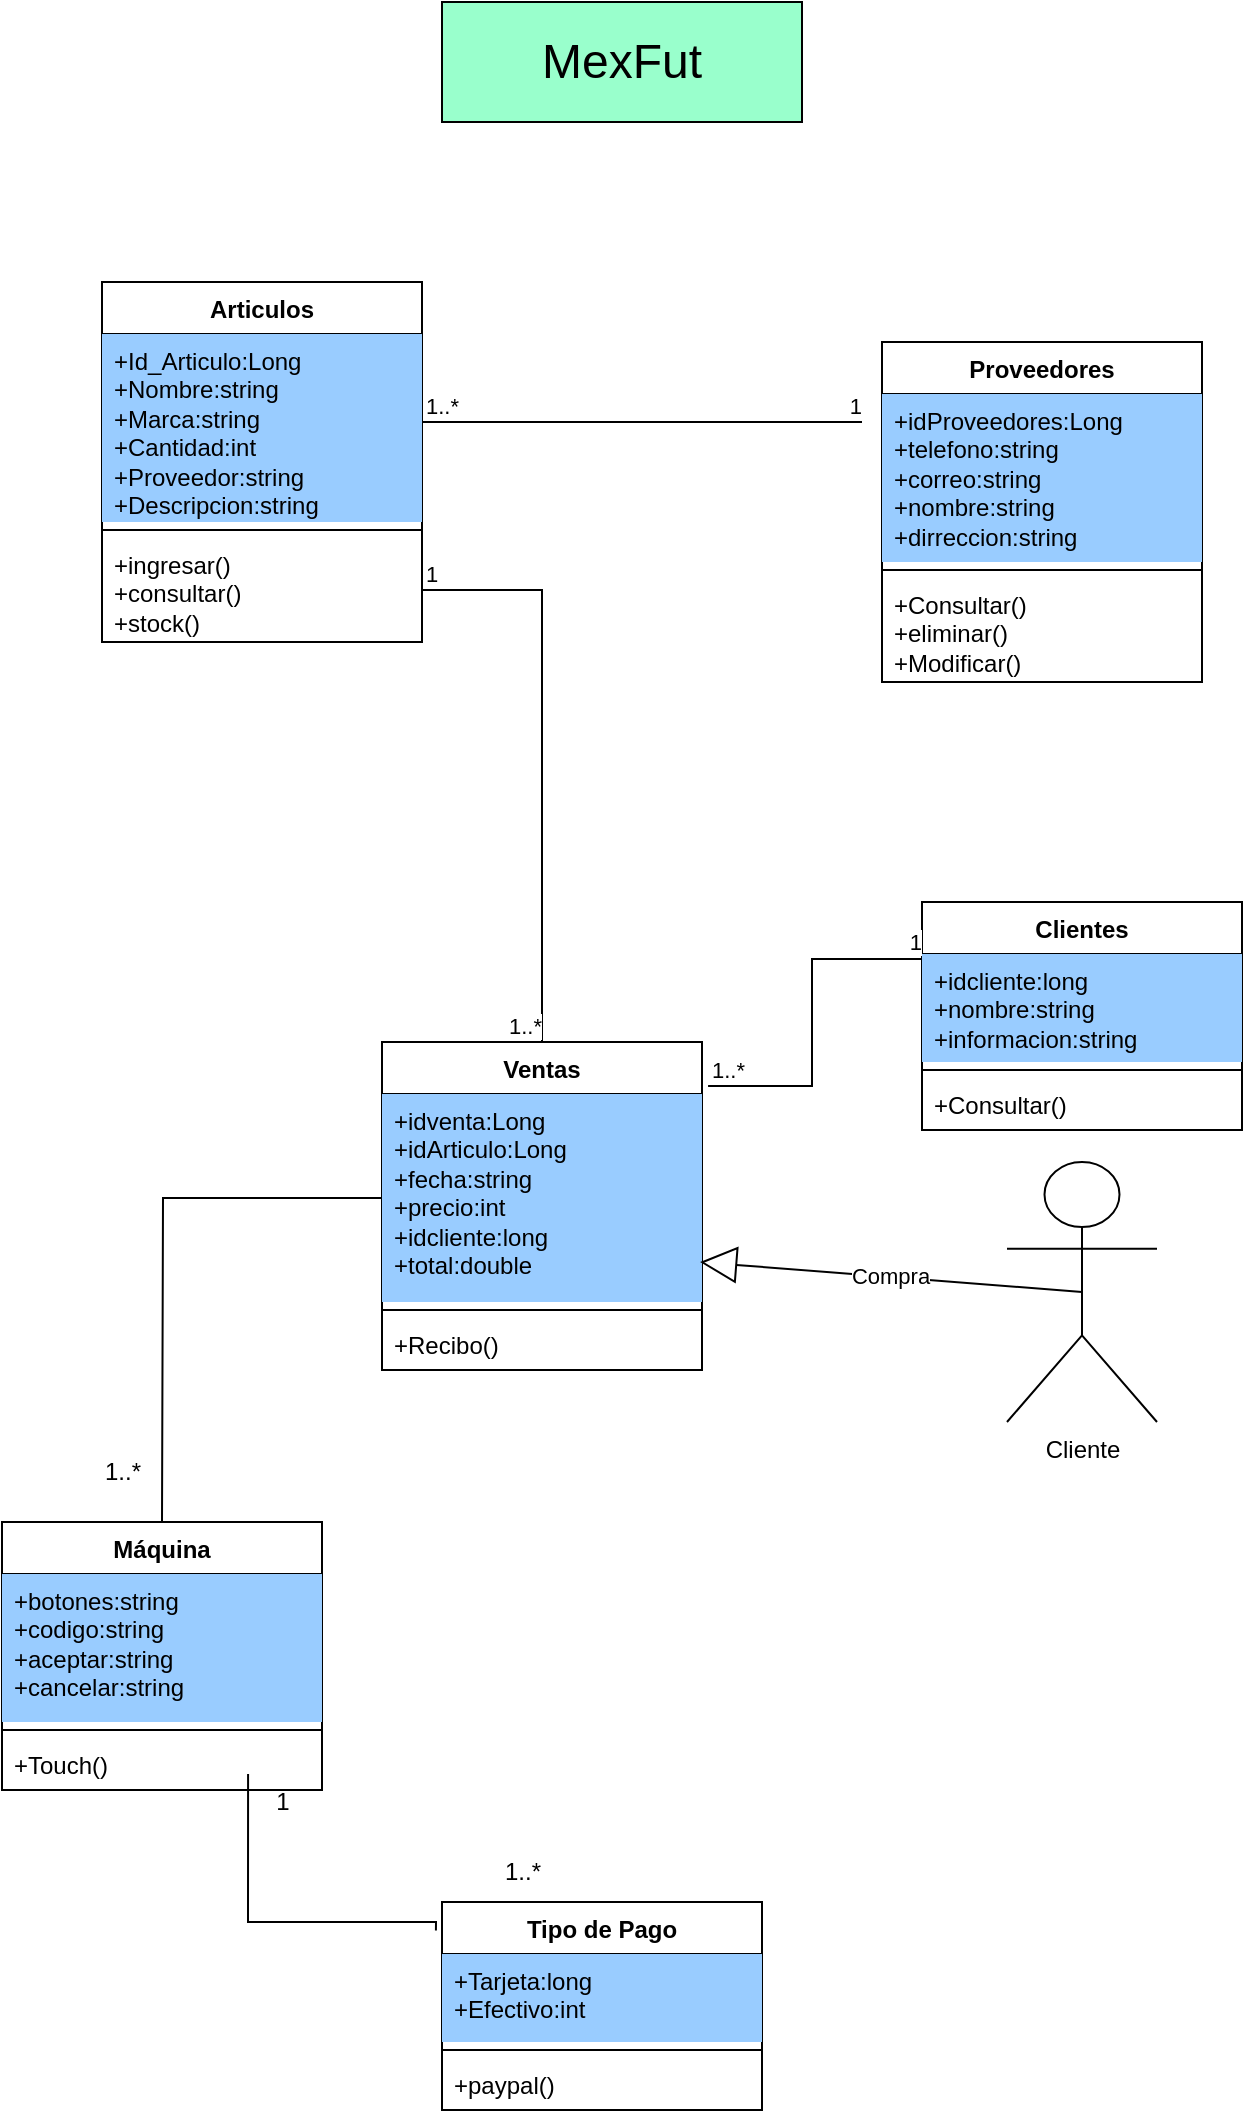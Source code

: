 <mxfile version="21.0.6" type="github"><diagram name="Página-1" id="JKRoU0Jq6BWxhCoTfkTU"><mxGraphModel dx="1674" dy="796" grid="1" gridSize="10" guides="1" tooltips="1" connect="1" arrows="1" fold="1" page="1" pageScale="1" pageWidth="827" pageHeight="1169" math="0" shadow="0"><root><mxCell id="0"/><mxCell id="1" parent="0"/><mxCell id="7jdfbUcg5T-vVeWTYSLP-1" value="Articulos" style="swimlane;fontStyle=1;align=center;verticalAlign=top;childLayout=stackLayout;horizontal=1;startSize=26;horizontalStack=0;resizeParent=1;resizeParentMax=0;resizeLast=0;collapsible=1;marginBottom=0;whiteSpace=wrap;html=1;" parent="1" vertex="1"><mxGeometry x="210" y="250" width="160" height="180" as="geometry"/></mxCell><mxCell id="7jdfbUcg5T-vVeWTYSLP-5" value="" style="endArrow=none;html=1;edgeStyle=orthogonalEdgeStyle;rounded=0;" parent="7jdfbUcg5T-vVeWTYSLP-1" edge="1"><mxGeometry relative="1" as="geometry"><mxPoint x="160" y="70" as="sourcePoint"/><mxPoint x="380" y="70" as="targetPoint"/></mxGeometry></mxCell><mxCell id="7jdfbUcg5T-vVeWTYSLP-6" value="1..*" style="edgeLabel;resizable=0;html=1;align=left;verticalAlign=bottom;" parent="7jdfbUcg5T-vVeWTYSLP-5" connectable="0" vertex="1"><mxGeometry x="-1" relative="1" as="geometry"/></mxCell><mxCell id="7jdfbUcg5T-vVeWTYSLP-7" value="1" style="edgeLabel;resizable=0;html=1;align=right;verticalAlign=bottom;" parent="7jdfbUcg5T-vVeWTYSLP-5" connectable="0" vertex="1"><mxGeometry x="1" relative="1" as="geometry"/></mxCell><mxCell id="7jdfbUcg5T-vVeWTYSLP-2" value="+Id_Articulo:Long&lt;br&gt;+Nombre:string&lt;br&gt;+Marca:string&lt;br&gt;+Cantidad:int&lt;br&gt;+Proveedor:string&lt;br&gt;+Descripcion:string" style="text;strokeColor=none;fillColor=#99CCFF;align=left;verticalAlign=top;spacingLeft=4;spacingRight=4;overflow=hidden;rotatable=0;points=[[0,0.5],[1,0.5]];portConstraint=eastwest;whiteSpace=wrap;html=1;" parent="7jdfbUcg5T-vVeWTYSLP-1" vertex="1"><mxGeometry y="26" width="160" height="94" as="geometry"/></mxCell><mxCell id="7jdfbUcg5T-vVeWTYSLP-3" value="" style="line;strokeWidth=1;fillColor=none;align=left;verticalAlign=middle;spacingTop=-1;spacingLeft=3;spacingRight=3;rotatable=0;labelPosition=right;points=[];portConstraint=eastwest;strokeColor=inherit;" parent="7jdfbUcg5T-vVeWTYSLP-1" vertex="1"><mxGeometry y="120" width="160" height="8" as="geometry"/></mxCell><mxCell id="7jdfbUcg5T-vVeWTYSLP-4" value="+ingresar()&lt;br&gt;+consultar()&lt;br&gt;+stock()" style="text;strokeColor=none;fillColor=none;align=left;verticalAlign=top;spacingLeft=4;spacingRight=4;overflow=hidden;rotatable=0;points=[[0,0.5],[1,0.5]];portConstraint=eastwest;whiteSpace=wrap;html=1;" parent="7jdfbUcg5T-vVeWTYSLP-1" vertex="1"><mxGeometry y="128" width="160" height="52" as="geometry"/></mxCell><mxCell id="7jdfbUcg5T-vVeWTYSLP-8" value="Proveedores" style="swimlane;fontStyle=1;align=center;verticalAlign=top;childLayout=stackLayout;horizontal=1;startSize=26;horizontalStack=0;resizeParent=1;resizeParentMax=0;resizeLast=0;collapsible=1;marginBottom=0;whiteSpace=wrap;html=1;" parent="1" vertex="1"><mxGeometry x="600" y="280" width="160" height="170" as="geometry"/></mxCell><mxCell id="7jdfbUcg5T-vVeWTYSLP-9" value="+idProveedores:Long&lt;br&gt;+telefono:string&lt;br&gt;+correo:string&lt;br&gt;+nombre:string&lt;br&gt;+dirreccion:string" style="text;strokeColor=none;fillColor=#99CCFF;align=left;verticalAlign=top;spacingLeft=4;spacingRight=4;overflow=hidden;rotatable=0;points=[[0,0.5],[1,0.5]];portConstraint=eastwest;whiteSpace=wrap;html=1;" parent="7jdfbUcg5T-vVeWTYSLP-8" vertex="1"><mxGeometry y="26" width="160" height="84" as="geometry"/></mxCell><mxCell id="7jdfbUcg5T-vVeWTYSLP-10" value="" style="line;strokeWidth=1;fillColor=none;align=left;verticalAlign=middle;spacingTop=-1;spacingLeft=3;spacingRight=3;rotatable=0;labelPosition=right;points=[];portConstraint=eastwest;strokeColor=inherit;" parent="7jdfbUcg5T-vVeWTYSLP-8" vertex="1"><mxGeometry y="110" width="160" height="8" as="geometry"/></mxCell><mxCell id="7jdfbUcg5T-vVeWTYSLP-11" value="+Consultar()&lt;br&gt;+eliminar()&lt;br&gt;+Modificar()" style="text;strokeColor=none;fillColor=none;align=left;verticalAlign=top;spacingLeft=4;spacingRight=4;overflow=hidden;rotatable=0;points=[[0,0.5],[1,0.5]];portConstraint=eastwest;whiteSpace=wrap;html=1;" parent="7jdfbUcg5T-vVeWTYSLP-8" vertex="1"><mxGeometry y="118" width="160" height="52" as="geometry"/></mxCell><mxCell id="7jdfbUcg5T-vVeWTYSLP-12" value="" style="endArrow=none;html=1;edgeStyle=orthogonalEdgeStyle;rounded=0;entryX=0.5;entryY=0;entryDx=0;entryDy=0;entryPerimeter=0;" parent="1" source="7jdfbUcg5T-vVeWTYSLP-4" target="7jdfbUcg5T-vVeWTYSLP-15" edge="1"><mxGeometry relative="1" as="geometry"><mxPoint x="360" y="600" as="sourcePoint"/><mxPoint x="420" y="620" as="targetPoint"/></mxGeometry></mxCell><mxCell id="7jdfbUcg5T-vVeWTYSLP-13" value="1" style="edgeLabel;resizable=0;html=1;align=left;verticalAlign=bottom;" parent="7jdfbUcg5T-vVeWTYSLP-12" connectable="0" vertex="1"><mxGeometry x="-1" relative="1" as="geometry"/></mxCell><mxCell id="7jdfbUcg5T-vVeWTYSLP-14" value="1..*" style="edgeLabel;resizable=0;html=1;align=right;verticalAlign=bottom;" parent="7jdfbUcg5T-vVeWTYSLP-12" connectable="0" vertex="1"><mxGeometry x="1" relative="1" as="geometry"/></mxCell><mxCell id="7jdfbUcg5T-vVeWTYSLP-15" value="Ventas" style="swimlane;fontStyle=1;align=center;verticalAlign=top;childLayout=stackLayout;horizontal=1;startSize=26;horizontalStack=0;resizeParent=1;resizeParentMax=0;resizeLast=0;collapsible=1;marginBottom=0;whiteSpace=wrap;html=1;fillColor=#FFFFFF;" parent="1" vertex="1"><mxGeometry x="350" y="630" width="160" height="164" as="geometry"/></mxCell><mxCell id="7jdfbUcg5T-vVeWTYSLP-16" value="+idventa:Long&lt;br&gt;+idArticulo:Long&lt;br&gt;+fecha:string&lt;br&gt;+precio:int&lt;br&gt;+idcliente:long&lt;br&gt;+total:double" style="text;strokeColor=none;fillColor=#99CCFF;align=left;verticalAlign=top;spacingLeft=4;spacingRight=4;overflow=hidden;rotatable=0;points=[[0,0.5],[1,0.5]];portConstraint=eastwest;whiteSpace=wrap;html=1;" parent="7jdfbUcg5T-vVeWTYSLP-15" vertex="1"><mxGeometry y="26" width="160" height="104" as="geometry"/></mxCell><mxCell id="7jdfbUcg5T-vVeWTYSLP-17" value="" style="line;strokeWidth=1;fillColor=none;align=left;verticalAlign=middle;spacingTop=-1;spacingLeft=3;spacingRight=3;rotatable=0;labelPosition=right;points=[];portConstraint=eastwest;strokeColor=inherit;" parent="7jdfbUcg5T-vVeWTYSLP-15" vertex="1"><mxGeometry y="130" width="160" height="8" as="geometry"/></mxCell><mxCell id="7jdfbUcg5T-vVeWTYSLP-18" value="+Recibo()" style="text;strokeColor=none;fillColor=none;align=left;verticalAlign=top;spacingLeft=4;spacingRight=4;overflow=hidden;rotatable=0;points=[[0,0.5],[1,0.5]];portConstraint=eastwest;whiteSpace=wrap;html=1;" parent="7jdfbUcg5T-vVeWTYSLP-15" vertex="1"><mxGeometry y="138" width="160" height="26" as="geometry"/></mxCell><mxCell id="7jdfbUcg5T-vVeWTYSLP-27" value="" style="endArrow=none;html=1;edgeStyle=orthogonalEdgeStyle;rounded=0;exitX=0;exitY=0.5;exitDx=0;exitDy=0;entryX=0.5;entryY=0;entryDx=0;entryDy=0;" parent="1" source="7jdfbUcg5T-vVeWTYSLP-16" edge="1"><mxGeometry relative="1" as="geometry"><mxPoint x="140" y="794" as="sourcePoint"/><mxPoint x="240" y="870" as="targetPoint"/></mxGeometry></mxCell><mxCell id="7jdfbUcg5T-vVeWTYSLP-35" value="1..*" style="text;html=1;align=center;verticalAlign=middle;resizable=0;points=[];autosize=1;strokeColor=none;fillColor=none;" parent="1" vertex="1"><mxGeometry x="200" y="830" width="40" height="30" as="geometry"/></mxCell><mxCell id="7jdfbUcg5T-vVeWTYSLP-38" value="Clientes" style="swimlane;fontStyle=1;align=center;verticalAlign=top;childLayout=stackLayout;horizontal=1;startSize=26;horizontalStack=0;resizeParent=1;resizeParentMax=0;resizeLast=0;collapsible=1;marginBottom=0;whiteSpace=wrap;html=1;" parent="1" vertex="1"><mxGeometry x="620" y="560" width="160" height="114" as="geometry"/></mxCell><mxCell id="7jdfbUcg5T-vVeWTYSLP-39" value="+idcliente:long&lt;br&gt;+nombre:string&lt;br&gt;+informacion:string" style="text;strokeColor=none;fillColor=#99CCFF;align=left;verticalAlign=top;spacingLeft=4;spacingRight=4;overflow=hidden;rotatable=0;points=[[0,0.5],[1,0.5]];portConstraint=eastwest;whiteSpace=wrap;html=1;" parent="7jdfbUcg5T-vVeWTYSLP-38" vertex="1"><mxGeometry y="26" width="160" height="54" as="geometry"/></mxCell><mxCell id="7jdfbUcg5T-vVeWTYSLP-40" value="" style="line;strokeWidth=1;fillColor=none;align=left;verticalAlign=middle;spacingTop=-1;spacingLeft=3;spacingRight=3;rotatable=0;labelPosition=right;points=[];portConstraint=eastwest;strokeColor=inherit;" parent="7jdfbUcg5T-vVeWTYSLP-38" vertex="1"><mxGeometry y="80" width="160" height="8" as="geometry"/></mxCell><mxCell id="7jdfbUcg5T-vVeWTYSLP-41" value="+Consultar()" style="text;strokeColor=none;fillColor=none;align=left;verticalAlign=top;spacingLeft=4;spacingRight=4;overflow=hidden;rotatable=0;points=[[0,0.5],[1,0.5]];portConstraint=eastwest;whiteSpace=wrap;html=1;" parent="7jdfbUcg5T-vVeWTYSLP-38" vertex="1"><mxGeometry y="88" width="160" height="26" as="geometry"/></mxCell><mxCell id="7jdfbUcg5T-vVeWTYSLP-42" value="" style="endArrow=none;html=1;edgeStyle=orthogonalEdgeStyle;rounded=0;exitX=1.019;exitY=-0.038;exitDx=0;exitDy=0;exitPerimeter=0;entryX=0;entryY=0.25;entryDx=0;entryDy=0;" parent="1" source="7jdfbUcg5T-vVeWTYSLP-16" target="7jdfbUcg5T-vVeWTYSLP-38" edge="1"><mxGeometry relative="1" as="geometry"><mxPoint x="570" y="700" as="sourcePoint"/><mxPoint x="730" y="700" as="targetPoint"/></mxGeometry></mxCell><mxCell id="7jdfbUcg5T-vVeWTYSLP-43" value="1..*" style="edgeLabel;resizable=0;html=1;align=left;verticalAlign=bottom;" parent="7jdfbUcg5T-vVeWTYSLP-42" connectable="0" vertex="1"><mxGeometry x="-1" relative="1" as="geometry"/></mxCell><mxCell id="7jdfbUcg5T-vVeWTYSLP-44" value="1" style="edgeLabel;resizable=0;html=1;align=right;verticalAlign=bottom;" parent="7jdfbUcg5T-vVeWTYSLP-42" connectable="0" vertex="1"><mxGeometry x="1" relative="1" as="geometry"/></mxCell><mxCell id="7jdfbUcg5T-vVeWTYSLP-45" value="Tipo de Pago" style="swimlane;fontStyle=1;align=center;verticalAlign=top;childLayout=stackLayout;horizontal=1;startSize=26;horizontalStack=0;resizeParent=1;resizeParentMax=0;resizeLast=0;collapsible=1;marginBottom=0;whiteSpace=wrap;html=1;fillColor=#FFFFFF;" parent="1" vertex="1"><mxGeometry x="380" y="1060" width="160" height="104" as="geometry"/></mxCell><mxCell id="7jdfbUcg5T-vVeWTYSLP-46" value="+Tarjeta:long&lt;br&gt;+Efectivo:int" style="text;strokeColor=none;fillColor=#99CCFF;align=left;verticalAlign=top;spacingLeft=4;spacingRight=4;overflow=hidden;rotatable=0;points=[[0,0.5],[1,0.5]];portConstraint=eastwest;whiteSpace=wrap;html=1;" parent="7jdfbUcg5T-vVeWTYSLP-45" vertex="1"><mxGeometry y="26" width="160" height="44" as="geometry"/></mxCell><mxCell id="7jdfbUcg5T-vVeWTYSLP-47" value="" style="line;strokeWidth=1;fillColor=none;align=left;verticalAlign=middle;spacingTop=-1;spacingLeft=3;spacingRight=3;rotatable=0;labelPosition=right;points=[];portConstraint=eastwest;strokeColor=inherit;" parent="7jdfbUcg5T-vVeWTYSLP-45" vertex="1"><mxGeometry y="70" width="160" height="8" as="geometry"/></mxCell><mxCell id="7jdfbUcg5T-vVeWTYSLP-48" value="+paypal()" style="text;strokeColor=none;fillColor=none;align=left;verticalAlign=top;spacingLeft=4;spacingRight=4;overflow=hidden;rotatable=0;points=[[0,0.5],[1,0.5]];portConstraint=eastwest;whiteSpace=wrap;html=1;" parent="7jdfbUcg5T-vVeWTYSLP-45" vertex="1"><mxGeometry y="78" width="160" height="26" as="geometry"/></mxCell><mxCell id="7jdfbUcg5T-vVeWTYSLP-52" value="" style="endArrow=none;html=1;edgeStyle=orthogonalEdgeStyle;rounded=0;exitX=0.769;exitY=1.077;exitDx=0;exitDy=0;exitPerimeter=0;entryX=-0.019;entryY=0.137;entryDx=0;entryDy=0;entryPerimeter=0;" parent="1" target="7jdfbUcg5T-vVeWTYSLP-45" edge="1"><mxGeometry relative="1" as="geometry"><mxPoint x="283.04" y="996.002" as="sourcePoint"/><mxPoint x="360" y="1070" as="targetPoint"/><Array as="points"><mxPoint x="283" y="1070"/><mxPoint x="377" y="1070"/></Array></mxGeometry></mxCell><mxCell id="7jdfbUcg5T-vVeWTYSLP-55" value="1" style="text;html=1;align=center;verticalAlign=middle;resizable=0;points=[];autosize=1;strokeColor=none;fillColor=none;" parent="1" vertex="1"><mxGeometry x="285" y="995" width="30" height="30" as="geometry"/></mxCell><mxCell id="7jdfbUcg5T-vVeWTYSLP-57" value="1..*" style="text;html=1;align=center;verticalAlign=middle;resizable=0;points=[];autosize=1;strokeColor=none;fillColor=none;" parent="1" vertex="1"><mxGeometry x="400" y="1030" width="40" height="30" as="geometry"/></mxCell><mxCell id="7jdfbUcg5T-vVeWTYSLP-59" value="&lt;font style=&quot;font-size: 24px;&quot;&gt;MexFut&lt;/font&gt;" style="whiteSpace=wrap;html=1;fillColor=#99FFCC;" parent="1" vertex="1"><mxGeometry x="380" y="110" width="180" height="60" as="geometry"/></mxCell><mxCell id="90_B1C9naAv4WzRl5q6w-1" value="Máquina" style="swimlane;fontStyle=1;align=center;verticalAlign=top;childLayout=stackLayout;horizontal=1;startSize=26;horizontalStack=0;resizeParent=1;resizeParentMax=0;resizeLast=0;collapsible=1;marginBottom=0;whiteSpace=wrap;html=1;" vertex="1" parent="1"><mxGeometry x="160" y="870" width="160" height="134" as="geometry"/></mxCell><mxCell id="90_B1C9naAv4WzRl5q6w-2" value="+botones:string&lt;br&gt;+codigo:string&lt;br&gt;+aceptar:string&lt;br&gt;+cancelar:string" style="text;strokeColor=none;fillColor=#99CCFF;align=left;verticalAlign=top;spacingLeft=4;spacingRight=4;overflow=hidden;rotatable=0;points=[[0,0.5],[1,0.5]];portConstraint=eastwest;whiteSpace=wrap;html=1;" vertex="1" parent="90_B1C9naAv4WzRl5q6w-1"><mxGeometry y="26" width="160" height="74" as="geometry"/></mxCell><mxCell id="90_B1C9naAv4WzRl5q6w-3" value="" style="line;strokeWidth=1;fillColor=none;align=left;verticalAlign=middle;spacingTop=-1;spacingLeft=3;spacingRight=3;rotatable=0;labelPosition=right;points=[];portConstraint=eastwest;strokeColor=inherit;" vertex="1" parent="90_B1C9naAv4WzRl5q6w-1"><mxGeometry y="100" width="160" height="8" as="geometry"/></mxCell><mxCell id="90_B1C9naAv4WzRl5q6w-4" value="+Touch()" style="text;strokeColor=none;fillColor=none;align=left;verticalAlign=top;spacingLeft=4;spacingRight=4;overflow=hidden;rotatable=0;points=[[0,0.5],[1,0.5]];portConstraint=eastwest;whiteSpace=wrap;html=1;" vertex="1" parent="90_B1C9naAv4WzRl5q6w-1"><mxGeometry y="108" width="160" height="26" as="geometry"/></mxCell><mxCell id="90_B1C9naAv4WzRl5q6w-5" value="Cliente" style="shape=umlActor;verticalLabelPosition=bottom;verticalAlign=top;html=1;" vertex="1" parent="1"><mxGeometry x="662.5" y="690" width="75" height="130" as="geometry"/></mxCell><mxCell id="90_B1C9naAv4WzRl5q6w-6" value="Compra" style="endArrow=block;endSize=16;endFill=0;html=1;rounded=0;entryX=0.994;entryY=0.808;entryDx=0;entryDy=0;entryPerimeter=0;exitX=0.5;exitY=0.5;exitDx=0;exitDy=0;exitPerimeter=0;" edge="1" parent="1" source="90_B1C9naAv4WzRl5q6w-5" target="7jdfbUcg5T-vVeWTYSLP-16"><mxGeometry x="0.002" width="160" relative="1" as="geometry"><mxPoint x="330" y="910" as="sourcePoint"/><mxPoint x="490" y="910" as="targetPoint"/><mxPoint as="offset"/></mxGeometry></mxCell></root></mxGraphModel></diagram></mxfile>